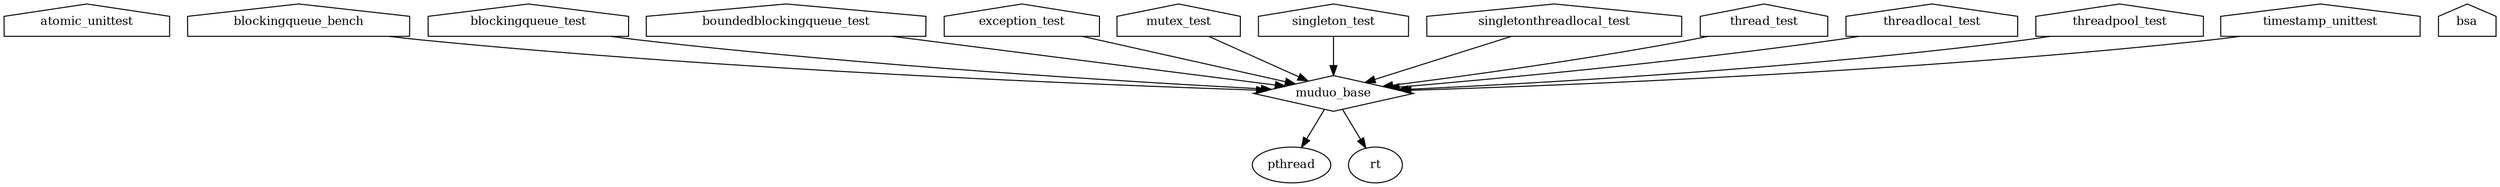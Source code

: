 digraph "GG" {
node [
  fontsize = "12"
];
    "node18" [ label="atomic_unittest" shape="house"];
    "node17" [ label="blockingqueue_bench" shape="house"];
    "node9" [ label="muduo_base" shape="diamond"];
    "node17" -> "node9" // blockingqueue_bench -> muduo_base
    "node38" [ label="pthread" shape="ellipse"];
    "node9" -> "node38" // muduo_base -> pthread
    "node39" [ label="rt" shape="ellipse"];
    "node9" -> "node39" // muduo_base -> rt
    "node27" [ label="blockingqueue_test" shape="house"];
    "node27" -> "node9" // blockingqueue_test -> muduo_base
    "node22" [ label="boundedblockingqueue_test" shape="house"];
    "node22" -> "node9" // boundedblockingqueue_test -> muduo_base
    "node34" [ label="bsa" shape="house"];
    "node20" [ label="exception_test" shape="house"];
    "node20" -> "node9" // exception_test -> muduo_base
    "node19" [ label="mutex_test" shape="house"];
    "node19" -> "node9" // mutex_test -> muduo_base
    "node24" [ label="singleton_test" shape="house"];
    "node24" -> "node9" // singleton_test -> muduo_base
    "node26" [ label="singletonthreadlocal_test" shape="house"];
    "node26" -> "node9" // singletonthreadlocal_test -> muduo_base
    "node28" [ label="thread_test" shape="house"];
    "node28" -> "node9" // thread_test -> muduo_base
    "node30" [ label="threadlocal_test" shape="house"];
    "node30" -> "node9" // threadlocal_test -> muduo_base
    "node29" [ label="threadpool_test" shape="house"];
    "node29" -> "node9" // threadpool_test -> muduo_base
    "node23" [ label="timestamp_unittest" shape="house"];
    "node23" -> "node9" // timestamp_unittest -> muduo_base
}
